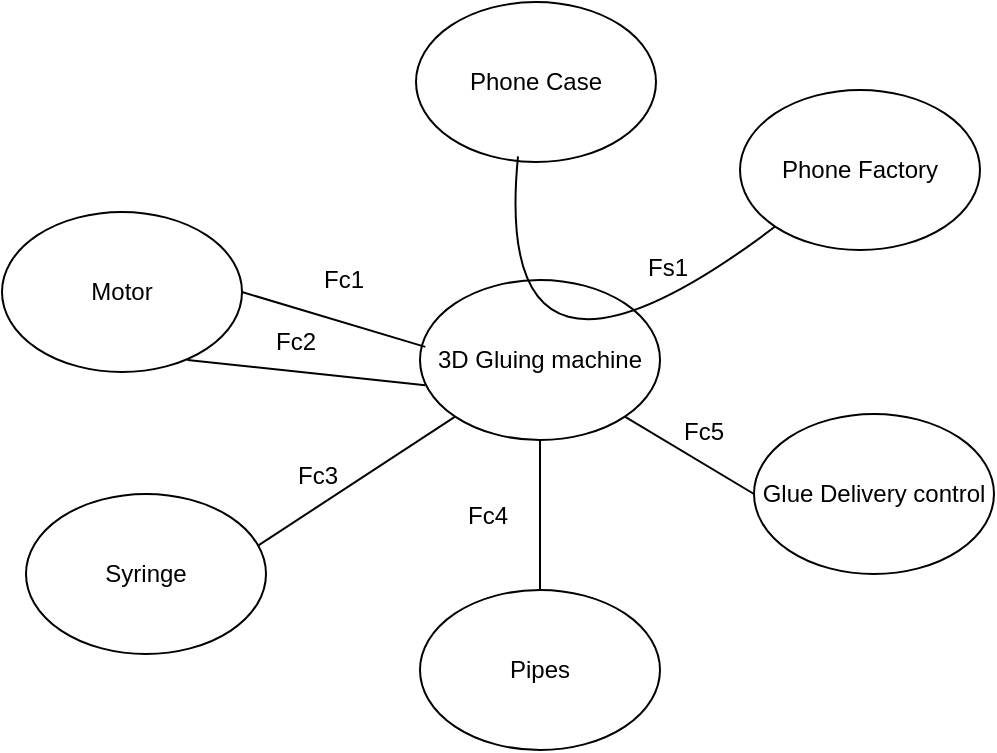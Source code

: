 <mxfile version="26.2.14">
  <diagram name="Page-1" id="rhsc-qh1pszq7NTg1bcD">
    <mxGraphModel dx="1442" dy="1379" grid="0" gridSize="10" guides="1" tooltips="1" connect="1" arrows="1" fold="1" page="0" pageScale="1" pageWidth="850" pageHeight="1100" math="0" shadow="0">
      <root>
        <mxCell id="0" />
        <mxCell id="1" parent="0" />
        <mxCell id="Dn5VS5hVoH6_ir9Mhc69-1" value="3D Gluing machine" style="ellipse;whiteSpace=wrap;html=1;" vertex="1" parent="1">
          <mxGeometry x="199" y="-317" width="120" height="80" as="geometry" />
        </mxCell>
        <mxCell id="Dn5VS5hVoH6_ir9Mhc69-2" value="Phone Case" style="ellipse;whiteSpace=wrap;html=1;" vertex="1" parent="1">
          <mxGeometry x="197" y="-456" width="120" height="80" as="geometry" />
        </mxCell>
        <mxCell id="Dn5VS5hVoH6_ir9Mhc69-3" value="Phone Factory" style="ellipse;whiteSpace=wrap;html=1;" vertex="1" parent="1">
          <mxGeometry x="359" y="-412" width="120" height="80" as="geometry" />
        </mxCell>
        <mxCell id="Dn5VS5hVoH6_ir9Mhc69-4" value="Motor" style="ellipse;whiteSpace=wrap;html=1;" vertex="1" parent="1">
          <mxGeometry x="-10" y="-351" width="120" height="80" as="geometry" />
        </mxCell>
        <mxCell id="Dn5VS5hVoH6_ir9Mhc69-5" value="Syringe" style="ellipse;whiteSpace=wrap;html=1;" vertex="1" parent="1">
          <mxGeometry x="2" y="-210" width="120" height="80" as="geometry" />
        </mxCell>
        <mxCell id="Dn5VS5hVoH6_ir9Mhc69-6" value="Pipes" style="ellipse;whiteSpace=wrap;html=1;" vertex="1" parent="1">
          <mxGeometry x="199" y="-162" width="120" height="80" as="geometry" />
        </mxCell>
        <mxCell id="Dn5VS5hVoH6_ir9Mhc69-7" value="Glue Delivery control" style="ellipse;whiteSpace=wrap;html=1;" vertex="1" parent="1">
          <mxGeometry x="366" y="-250" width="120" height="80" as="geometry" />
        </mxCell>
        <mxCell id="Dn5VS5hVoH6_ir9Mhc69-8" value="" style="endArrow=none;html=1;rounded=0;fontSize=12;startSize=8;endSize=8;curved=1;exitX=1;exitY=0.5;exitDx=0;exitDy=0;entryX=0.022;entryY=0.418;entryDx=0;entryDy=0;entryPerimeter=0;" edge="1" parent="1" source="Dn5VS5hVoH6_ir9Mhc69-4" target="Dn5VS5hVoH6_ir9Mhc69-1">
          <mxGeometry width="50" height="50" relative="1" as="geometry">
            <mxPoint x="207" y="-312" as="sourcePoint" />
            <mxPoint x="257" y="-362" as="targetPoint" />
          </mxGeometry>
        </mxCell>
        <mxCell id="Dn5VS5hVoH6_ir9Mhc69-10" value="" style="endArrow=none;html=1;rounded=0;fontSize=12;startSize=8;endSize=8;curved=1;exitX=0.773;exitY=0.925;exitDx=0;exitDy=0;entryX=0.022;entryY=0.658;entryDx=0;entryDy=0;entryPerimeter=0;exitPerimeter=0;" edge="1" parent="1" source="Dn5VS5hVoH6_ir9Mhc69-4" target="Dn5VS5hVoH6_ir9Mhc69-1">
          <mxGeometry width="50" height="50" relative="1" as="geometry">
            <mxPoint x="158" y="-298" as="sourcePoint" />
            <mxPoint x="212" y="-274" as="targetPoint" />
          </mxGeometry>
        </mxCell>
        <mxCell id="Dn5VS5hVoH6_ir9Mhc69-11" value="" style="endArrow=none;html=1;rounded=0;fontSize=12;startSize=8;endSize=8;curved=1;exitX=0.97;exitY=0.32;exitDx=0;exitDy=0;entryX=0;entryY=1;entryDx=0;entryDy=0;exitPerimeter=0;" edge="1" parent="1" source="Dn5VS5hVoH6_ir9Mhc69-5" target="Dn5VS5hVoH6_ir9Mhc69-1">
          <mxGeometry width="50" height="50" relative="1" as="geometry">
            <mxPoint x="93" y="-267" as="sourcePoint" />
            <mxPoint x="212" y="-254" as="targetPoint" />
          </mxGeometry>
        </mxCell>
        <mxCell id="Dn5VS5hVoH6_ir9Mhc69-12" value="" style="endArrow=none;html=1;rounded=0;fontSize=12;startSize=8;endSize=8;curved=1;exitX=0.5;exitY=0;exitDx=0;exitDy=0;entryX=0.5;entryY=1;entryDx=0;entryDy=0;" edge="1" parent="1" source="Dn5VS5hVoH6_ir9Mhc69-6" target="Dn5VS5hVoH6_ir9Mhc69-1">
          <mxGeometry width="50" height="50" relative="1" as="geometry">
            <mxPoint x="128" y="-174" as="sourcePoint" />
            <mxPoint x="227" y="-239" as="targetPoint" />
          </mxGeometry>
        </mxCell>
        <mxCell id="Dn5VS5hVoH6_ir9Mhc69-13" value="" style="endArrow=none;html=1;rounded=0;fontSize=12;startSize=8;endSize=8;curved=1;exitX=0;exitY=0.5;exitDx=0;exitDy=0;entryX=1;entryY=1;entryDx=0;entryDy=0;" edge="1" parent="1" source="Dn5VS5hVoH6_ir9Mhc69-7" target="Dn5VS5hVoH6_ir9Mhc69-1">
          <mxGeometry width="50" height="50" relative="1" as="geometry">
            <mxPoint x="269" y="-152" as="sourcePoint" />
            <mxPoint x="269" y="-227" as="targetPoint" />
          </mxGeometry>
        </mxCell>
        <mxCell id="Dn5VS5hVoH6_ir9Mhc69-16" value="Fc1" style="text;html=1;align=center;verticalAlign=middle;whiteSpace=wrap;rounded=0;" vertex="1" parent="1">
          <mxGeometry x="131" y="-332" width="60" height="30" as="geometry" />
        </mxCell>
        <mxCell id="Dn5VS5hVoH6_ir9Mhc69-17" value="" style="endArrow=none;html=1;rounded=0;fontSize=12;startSize=8;endSize=8;curved=1;entryX=0;entryY=1;entryDx=0;entryDy=0;exitX=0.425;exitY=0.965;exitDx=0;exitDy=0;exitPerimeter=0;" edge="1" parent="1" source="Dn5VS5hVoH6_ir9Mhc69-2" target="Dn5VS5hVoH6_ir9Mhc69-3">
          <mxGeometry width="50" height="50" relative="1" as="geometry">
            <mxPoint x="207" y="-312" as="sourcePoint" />
            <mxPoint x="257" y="-362" as="targetPoint" />
            <Array as="points">
              <mxPoint x="234" y="-236" />
            </Array>
          </mxGeometry>
        </mxCell>
        <mxCell id="Dn5VS5hVoH6_ir9Mhc69-18" value="Fc2" style="text;html=1;align=center;verticalAlign=middle;whiteSpace=wrap;rounded=0;" vertex="1" parent="1">
          <mxGeometry x="107" y="-301" width="60" height="30" as="geometry" />
        </mxCell>
        <mxCell id="Dn5VS5hVoH6_ir9Mhc69-19" value="Fc3" style="text;html=1;align=center;verticalAlign=middle;whiteSpace=wrap;rounded=0;" vertex="1" parent="1">
          <mxGeometry x="118" y="-234" width="60" height="30" as="geometry" />
        </mxCell>
        <mxCell id="Dn5VS5hVoH6_ir9Mhc69-20" value="Fc4" style="text;html=1;align=center;verticalAlign=middle;whiteSpace=wrap;rounded=0;" vertex="1" parent="1">
          <mxGeometry x="203" y="-214" width="60" height="30" as="geometry" />
        </mxCell>
        <mxCell id="Dn5VS5hVoH6_ir9Mhc69-21" value="Fc5" style="text;html=1;align=center;verticalAlign=middle;whiteSpace=wrap;rounded=0;" vertex="1" parent="1">
          <mxGeometry x="311" y="-256" width="60" height="30" as="geometry" />
        </mxCell>
        <mxCell id="Dn5VS5hVoH6_ir9Mhc69-22" value="Fs1" style="text;html=1;align=center;verticalAlign=middle;whiteSpace=wrap;rounded=0;" vertex="1" parent="1">
          <mxGeometry x="293" y="-338" width="60" height="30" as="geometry" />
        </mxCell>
      </root>
    </mxGraphModel>
  </diagram>
</mxfile>
